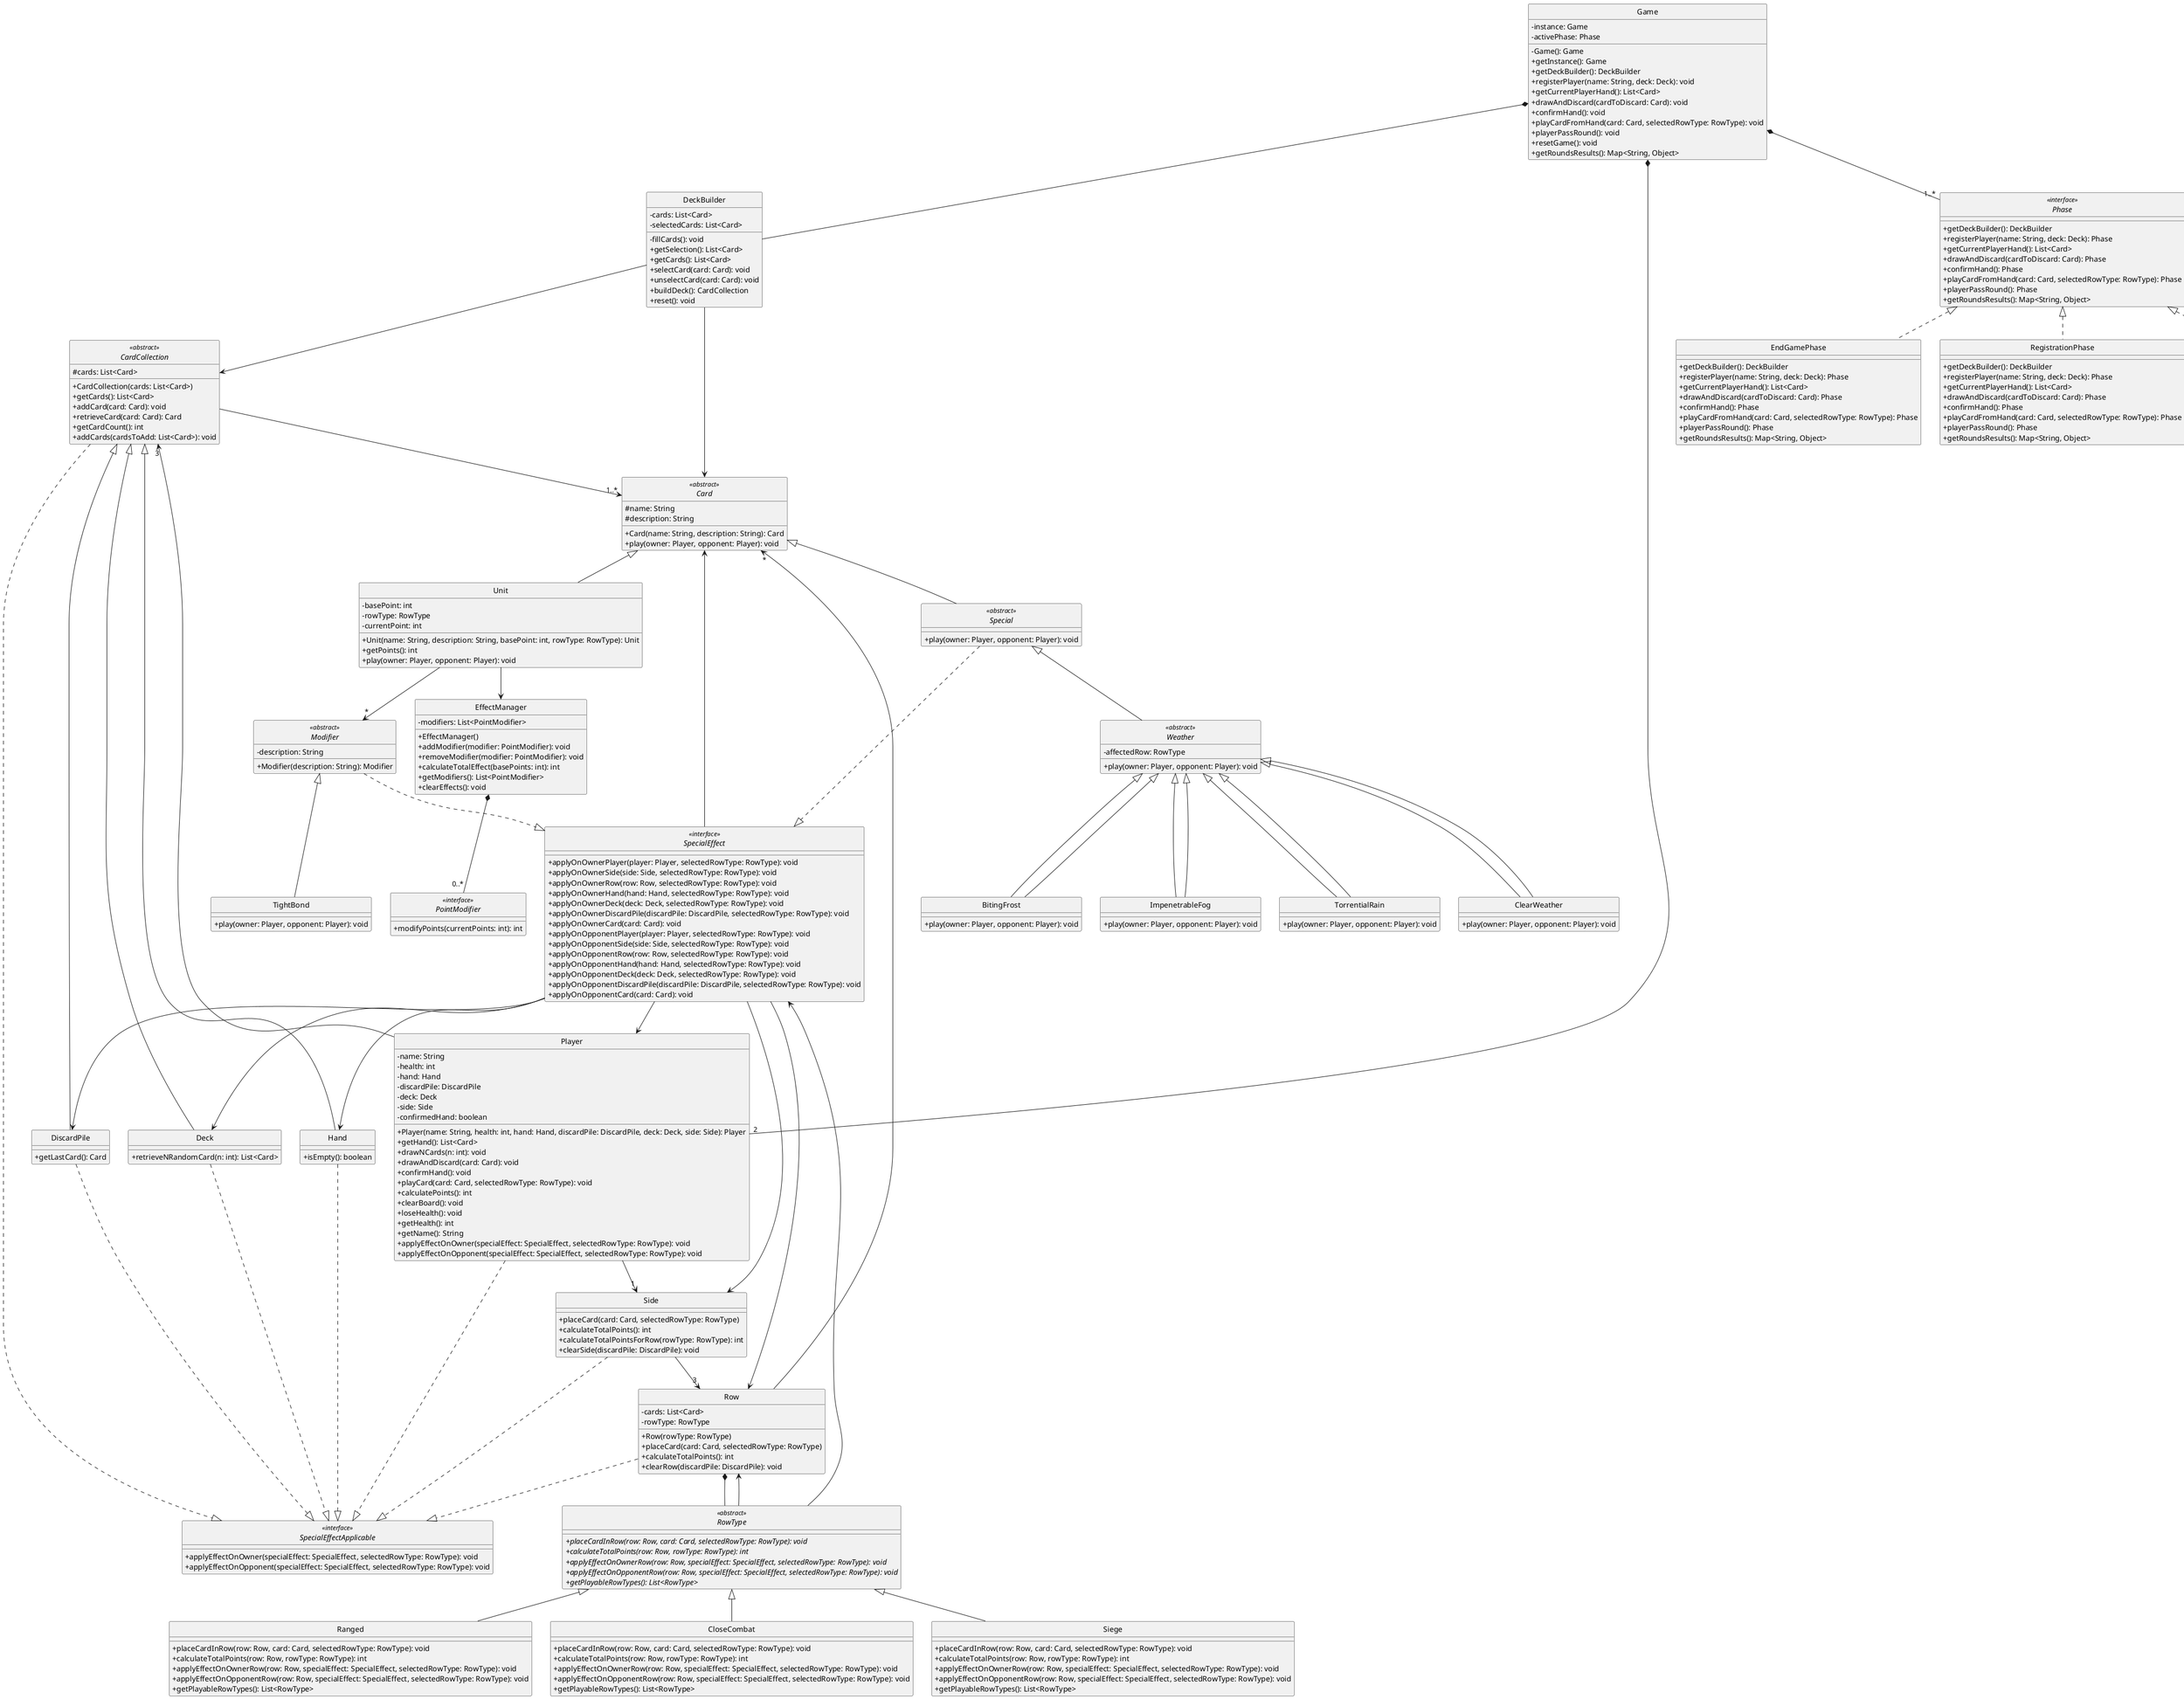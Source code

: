 @startuml

skinparam monochrome true
hide circle
skinparam classAttributeIconSize 0

' =====================
' GAME
' =====================
class Game {
  -instance: Game
  -activePhase: Phase
  -Game(): Game
  +getInstance(): Game
  +getDeckBuilder(): DeckBuilder
  +registerPlayer(name: String, deck: Deck): void
  +getCurrentPlayerHand(): List<Card>
  +drawAndDiscard(cardToDiscard: Card): void
  +confirmHand(): void
  +playCardFromHand(card: Card, selectedRowType: RowType): void
  +playerPassRound(): void
  +resetGame(): void
  +getRoundsResults(): Map<String, Object>
}

class DeckBuilder {
  -cards: List<Card>
  -selectedCards: List<Card>
  -fillCards(): void
  +getSelection(): List<Card>
  +getCards(): List<Card>
  +selectCard(card: Card): void
  +unselectCard(card: Card): void
  +buildDeck(): CardCollection
  +reset(): void
}

abstract class CardCollection <<abstract>> {
  #cards: List<Card>
  +CardCollection(cards: List<Card>)
  +getCards(): List<Card>
  +addCard(card: Card): void
  +retrieveCard(card: Card): Card
  +getCardCount(): int
  +addCards(cardsToAdd: List<Card>): void
}

class Hand {
  +isEmpty(): boolean
}

class DiscardPile {
  +getLastCard(): Card
}

class Deck {
  +retrieveNRandomCard(n: int): List<Card>
}

interface SpecialEffectApplicable <<interface>> {
  +applyEffectOnOwner(specialEffect: SpecialEffect, selectedRowType: RowType): void
  +applyEffectOnOpponent(specialEffect: SpecialEffect, selectedRowType: RowType): void
}

interface SpecialEffect <<interface>> {
  ' Owner effects
  +applyOnOwnerPlayer(player: Player, selectedRowType: RowType): void
  +applyOnOwnerSide(side: Side, selectedRowType: RowType): void
  +applyOnOwnerRow(row: Row, selectedRowType: RowType): void
  +applyOnOwnerHand(hand: Hand, selectedRowType: RowType): void
  +applyOnOwnerDeck(deck: Deck, selectedRowType: RowType): void
  +applyOnOwnerDiscardPile(discardPile: DiscardPile, selectedRowType: RowType): void
  +applyOnOwnerCard(card: Card): void
  ' Opponent effects
  +applyOnOpponentPlayer(player: Player, selectedRowType: RowType): void
  +applyOnOpponentSide(side: Side, selectedRowType: RowType): void
  +applyOnOpponentRow(row: Row, selectedRowType: RowType): void
  +applyOnOpponentHand(hand: Hand, selectedRowType: RowType): void
  +applyOnOpponentDeck(deck: Deck, selectedRowType: RowType): void
  +applyOnOpponentDiscardPile(discardPile: DiscardPile, selectedRowType: RowType): void
  +applyOnOpponentCard(card: Card): void
}

class Player {
  -name: String
  -health: int
  -hand: Hand
  -discardPile: DiscardPile
  -deck: Deck
  -side: Side
  -confirmedHand: boolean
  +Player(name: String, health: int, hand: Hand, discardPile: DiscardPile, deck: Deck, side: Side): Player
  +getHand(): List<Card>
  +drawNCards(n: int): void
  +drawAndDiscard(card: Card): void
  +confirmHand(): void
  +playCard(card: Card, selectedRowType: RowType): void
  +calculatePoints(): int
  +clearBoard(): void
  +loseHealth(): void
  +getHealth(): int
  +getName(): String
  +applyEffectOnOwner(specialEffect: SpecialEffect, selectedRowType: RowType): void
  +applyEffectOnOpponent(specialEffect: SpecialEffect, selectedRowType: RowType): void
}

class Side {
  +placeCard(card: Card, selectedRowType: RowType)
  +calculateTotalPoints(): int
  +calculateTotalPointsForRow(rowType: RowType): int
  +clearSide(discardPile: DiscardPile): void
}

abstract class RowType <<abstract>> {
  +{abstract} placeCardInRow(row: Row, card: Card, selectedRowType: RowType): void
  +{abstract} calculateTotalPoints(row: Row, rowType: RowType): int
  +{abstract} applyEffectOnOwnerRow(row: Row, specialEffect: SpecialEffect, selectedRowType: RowType): void
  +{abstract} applyEffectOnOpponentRow(row: Row, specialEffect: SpecialEffect, selectedRowType: RowType): void
  +{abstract} getPlayableRowTypes(): List<RowType>
}

class Ranged extends RowType {
  +placeCardInRow(row: Row, card: Card, selectedRowType: RowType): void
  +calculateTotalPoints(row: Row, rowType: RowType): int
  +applyEffectOnOwnerRow(row: Row, specialEffect: SpecialEffect, selectedRowType: RowType): void
  +applyEffectOnOpponentRow(row: Row, specialEffect: SpecialEffect, selectedRowType: RowType): void
  +getPlayableRowTypes(): List<RowType>
}

class CloseCombat extends RowType {
  +placeCardInRow(row: Row, card: Card, selectedRowType: RowType): void
  +calculateTotalPoints(row: Row, rowType: RowType): int
  +applyEffectOnOwnerRow(row: Row, specialEffect: SpecialEffect, selectedRowType: RowType): void
  +applyEffectOnOpponentRow(row: Row, specialEffect: SpecialEffect, selectedRowType: RowType): void
  +getPlayableRowTypes(): List<RowType>
}

class Siege extends RowType {
  +placeCardInRow(row: Row, card: Card, selectedRowType: RowType): void
  +calculateTotalPoints(row: Row, rowType: RowType): int
  +applyEffectOnOwnerRow(row: Row, specialEffect: SpecialEffect, selectedRowType: RowType): void
  +applyEffectOnOpponentRow(row: Row, specialEffect: SpecialEffect, selectedRowType: RowType): void
  +getPlayableRowTypes(): List<RowType>
}

class Row {
  -cards: List<Card>
  -rowType: RowType
  +Row(rowType: RowType)
  +placeCard(card: Card, selectedRowType: RowType)
  +calculateTotalPoints(): int
  +clearRow(discardPile: DiscardPile): void
}

' =====================
' PHASES
' =====================
interface Phase <<interface>> {
  +getDeckBuilder(): DeckBuilder
  +registerPlayer(name: String, deck: Deck): Phase
  +getCurrentPlayerHand(): List<Card>
  +drawAndDiscard(cardToDiscard: Card): Phase
  +confirmHand(): Phase
  +playCardFromHand(card: Card, selectedRowType: RowType): Phase
  +playerPassRound(): Phase
  +getRoundsResults(): Map<String, Object>
}

class RegistrationPhase {
  +getDeckBuilder(): DeckBuilder
  +registerPlayer(name: String, deck: Deck): Phase
  +getCurrentPlayerHand(): List<Card>
  +drawAndDiscard(cardToDiscard: Card): Phase
  +confirmHand(): Phase
  +playCardFromHand(card: Card, selectedRowType: RowType): Phase
  +playerPassRound(): Phase
  +getRoundsResults(): Map<String, Object>
}

class PreparationPhase {
  +getDeckBuilder(): DeckBuilder
  +registerPlayer(name: String, deck: Deck): Phase
  +getCurrentPlayerHand(): List<Card>
  +drawAndDiscard(cardToDiscard: Card): Phase
  +confirmHand(): Phase
  +playCardFromHand(card: Card, selectedRowType: RowType): Phase
  +playerPassRound(): Phase
  +getRoundsResults(): Map<String, Object>
}

class RoundPhase {
  +getDeckBuilder(): DeckBuilder
  +registerPlayer(name: String, deck: Deck): Phase
  +getCurrentPlayerHand(): List<Card>
  +drawAndDiscard(cardToDiscard: Card): Phase
  +confirmHand(): Phase
  +playCardFromHand(card: Card, selectedRowType: RowType): Phase
  +playerPassRound(): Phase
  +getRoundsResults(): Map<String, Object>
}

class EndGamePhase {
  +getDeckBuilder(): DeckBuilder
  +registerPlayer(name: String, deck: Deck): Phase
  +getCurrentPlayerHand(): List<Card>
  +drawAndDiscard(cardToDiscard: Card): Phase
  +confirmHand(): Phase
  +playCardFromHand(card: Card, selectedRowType: RowType): Phase
  +playerPassRound(): Phase
  +getRoundsResults(): Map<String, Object>
}

' =====================
' CARD
' =====================
abstract class Card <<abstract>> {
  #name: String
  #description: String
  +Card(name: String, description: String): Card
  +play(owner: Player, opponent: Player): void
}

class Unit {
  -basePoint: int
  -rowType: RowType
  -currentPoint: int
  +Unit(name: String, description: String, basePoint: int, rowType: RowType): Unit
  +getPoints(): int
  +play(owner: Player, opponent: Player): void
}

abstract class Special <<abstract>> {
  +play(owner: Player, opponent: Player): void
}

abstract class Weather <<abstract>> {
  -affectedRow: RowType
  +play(owner: Player, opponent: Player): void
}

abstract class Modifier <<abstract>> {
  -description: String
  +Modifier(description: String): Modifier
}

class TightBond extends Modifier {
  +play(owner: Player, opponent: Player): void
}

class ClearWeather extends Weather {
  +play(owner: Player, opponent: Player): void
}

class BitingFrost extends Weather {
  +play(owner: Player, opponent: Player): void
}

class ImpenetrableFog extends Weather {
  +play(owner: Player, opponent: Player): void
}

class TorrentialRain extends Weather {
  +play(owner: Player, opponent: Player): void
}

' =====================
' RELATIONSHIPS
' =====================

Game *-- "1..*" Phase
Phase <|.. RegistrationPhase
Phase <|.. PreparationPhase
Phase <|.. RoundPhase
Phase <|.. EndGamePhase

Game *-- "2" Player
Game *-- DeckBuilder

DeckBuilder --> Card
DeckBuilder --> CardCollection

CardCollection --> "1..*" Card

CardCollection <|-- Hand
CardCollection <|-- DiscardPile
CardCollection <|-- Deck

Player --> "3" CardCollection

Player --> "1" Side

Side --> "3" Row

Row *-- RowType
Row --> "*" Card

Card <|-- Unit
Card <|-- Special
Special <|-- Weather

Unit --> "*" Modifier
Modifier ..|> SpecialEffect
Special ..|> SpecialEffect

Player ..|> SpecialEffectApplicable
CardCollection ..|> SpecialEffectApplicable
Side ..|> SpecialEffectApplicable
Hand ..|> SpecialEffectApplicable
DiscardPile ..|> SpecialEffectApplicable
Deck ..|> SpecialEffectApplicable
Row ..|> SpecialEffectApplicable

Weather <|-- ClearWeather
Weather <|-- BitingFrost
Weather <|-- ImpenetrableFog
Weather <|-- TorrentialRain

RowType --> SpecialEffect
RowType --> Row

SpecialEffect --> Player
SpecialEffect --> Side
SpecialEffect --> Row
SpecialEffect --> Hand
SpecialEffect --> Deck
SpecialEffect --> DiscardPile
SpecialEffect --> Card

interface PointModifier <<interface>> {
  +modifyPoints(currentPoints: int): int
}

class EffectManager {
  -modifiers: List<PointModifier>
  +EffectManager()
  +addModifier(modifier: PointModifier): void
  +removeModifier(modifier: PointModifier): void
  +calculateTotalEffect(basePoints: int): int
  +getModifiers(): List<PointModifier>
  +clearEffects(): void
}

EffectManager *-- "0..*" PointModifier
Unit --> EffectManager

@enduml

